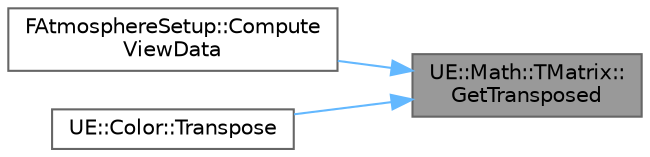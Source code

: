 digraph "UE::Math::TMatrix::GetTransposed"
{
 // INTERACTIVE_SVG=YES
 // LATEX_PDF_SIZE
  bgcolor="transparent";
  edge [fontname=Helvetica,fontsize=10,labelfontname=Helvetica,labelfontsize=10];
  node [fontname=Helvetica,fontsize=10,shape=box,height=0.2,width=0.4];
  rankdir="RL";
  Node1 [id="Node000001",label="UE::Math::TMatrix::\lGetTransposed",height=0.2,width=0.4,color="gray40", fillcolor="grey60", style="filled", fontcolor="black",tooltip=" "];
  Node1 -> Node2 [id="edge1_Node000001_Node000002",dir="back",color="steelblue1",style="solid",tooltip=" "];
  Node2 [id="Node000002",label="FAtmosphereSetup::Compute\lViewData",height=0.2,width=0.4,color="grey40", fillcolor="white", style="filled",URL="$d7/dab/structFAtmosphereSetup.html#a5b40c9ef702b6e5907b6ba8dcb56d1d3",tooltip=" "];
  Node1 -> Node3 [id="edge2_Node000001_Node000003",dir="back",color="steelblue1",style="solid",tooltip=" "];
  Node3 [id="Node000003",label="UE::Color::Transpose",height=0.2,width=0.4,color="grey40", fillcolor="white", style="filled",URL="$d1/d2e/namespaceUE_1_1Color.html#a586568e39843ace8e6a3d9551148b7ff",tooltip="Convenience function to get the transposed matrix, i.e."];
}
